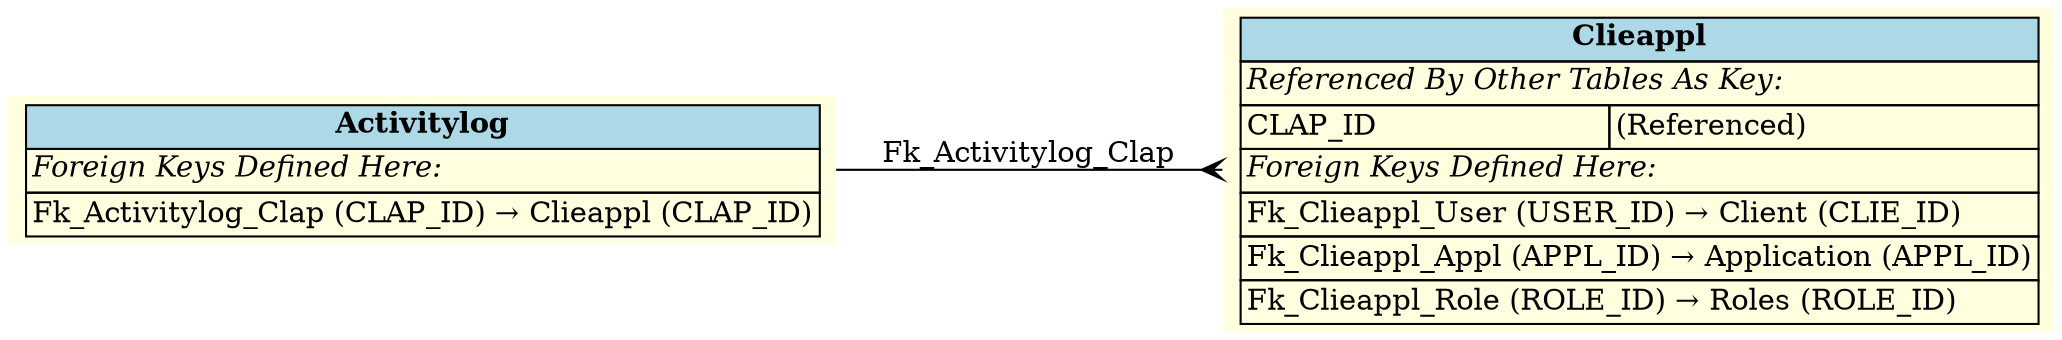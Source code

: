 digraph ERD {
  rankdir=LR;
  node [shape=plaintext, style=filled, fillcolor=lightyellow];
  edge [arrowhead=crow, arrowtail=none, dir=both, labelfontsize=10];

  "Activitylog" [
    label=<
    <TABLE BORDER="0" CELLBORDER="1" CELLSPACING="0" BGCOLOR="lightyellow">
      <TR><TD COLSPAN="2" BGCOLOR="lightblue"><B>Activitylog</B></TD></TR>
      <TR><TD COLSPAN="2" ALIGN="LEFT"><I>Foreign Keys Defined Here:</I></TD></TR>
      <TR><TD ALIGN="LEFT" COLSPAN="2">Fk_Activitylog_Clap (CLAP_ID) &rarr; Clieappl (CLAP_ID)</TD></TR>
    </TABLE>
    >
  ];

  "Clieappl" [
    label=<
    <TABLE BORDER="0" CELLBORDER="1" CELLSPACING="0" BGCOLOR="lightyellow">
      <TR><TD COLSPAN="2" BGCOLOR="lightblue"><B>Clieappl</B></TD></TR>
      <TR><TD COLSPAN="2" ALIGN="LEFT"><I>Referenced By Other Tables As Key:</I></TD></TR>
      <TR><TD ALIGN="LEFT">CLAP_ID</TD><TD ALIGN="LEFT">(Referenced)</TD></TR>
      <TR><TD COLSPAN="2" ALIGN="LEFT"><I>Foreign Keys Defined Here:</I></TD></TR>
      <TR><TD ALIGN="LEFT" COLSPAN="2">Fk_Clieappl_User (USER_ID) &rarr; Client (CLIE_ID)</TD></TR>
      <TR><TD ALIGN="LEFT" COLSPAN="2">Fk_Clieappl_Appl (APPL_ID) &rarr; Application (APPL_ID)</TD></TR>
      <TR><TD ALIGN="LEFT" COLSPAN="2">Fk_Clieappl_Role (ROLE_ID) &rarr; Roles (ROLE_ID)</TD></TR>
    </TABLE>
    >
  ];

  "Activitylog" -> "Clieappl" [label=" Fk_Activitylog_Clap "];
}
